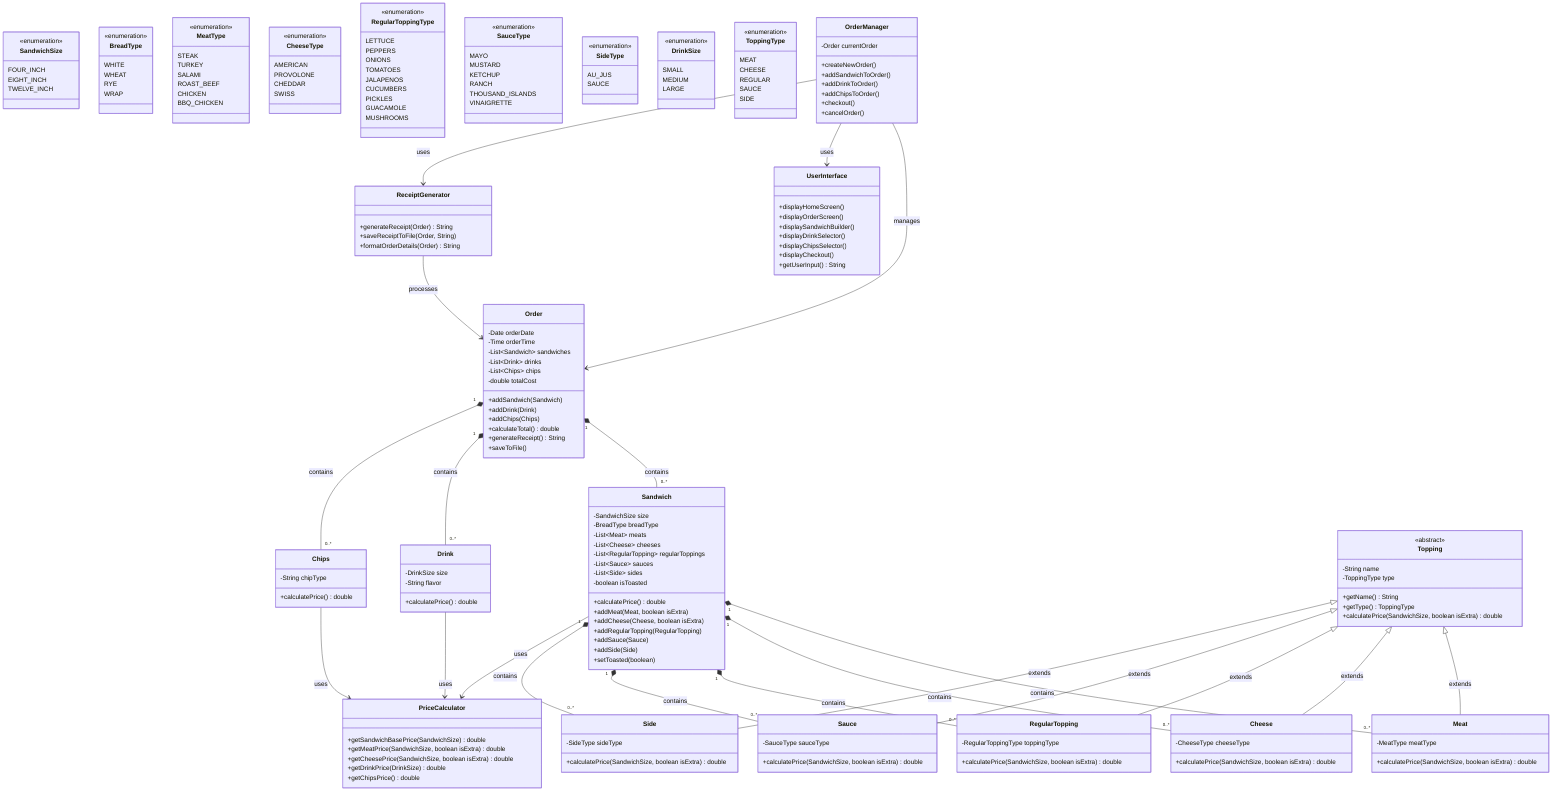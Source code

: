 classDiagram
    class Order {
        -Date orderDate
        -Time orderTime
        -List~Sandwich~ sandwiches
        -List~Drink~ drinks
        -List~Chips~ chips
        -double totalCost
        +addSandwich(Sandwich)
        +addDrink(Drink)
        +addChips(Chips)
        +calculateTotal() double
        +generateReceipt() String
        +saveToFile()
    }

    class Sandwich {
        -SandwichSize size
        -BreadType breadType
        -List~Meat~ meats
        -List~Cheese~ cheeses
        -List~RegularTopping~ regularToppings
        -List~Sauce~ sauces
        -List~Side~ sides
        -boolean isToasted
        +calculatePrice() double
        +addMeat(Meat, boolean isExtra)
        +addCheese(Cheese, boolean isExtra)
        +addRegularTopping(RegularTopping)
        +addSauce(Sauce)
        +addSide(Side)
        +setToasted(boolean)
    }

    class Drink {
        -DrinkSize size
        -String flavor
        +calculatePrice() double
    }

    class Chips {
        -String chipType
        +calculatePrice() double
    }

    class Topping {
        <<abstract>>
        -String name
        -ToppingType type
        +getName() String
        +getType() ToppingType
        +calculatePrice(SandwichSize, boolean isExtra) double
    }

    class Meat {
        -MeatType meatType
        +calculatePrice(SandwichSize, boolean isExtra) double
    }

    class Cheese {
        -CheeseType cheeseType
        +calculatePrice(SandwichSize, boolean isExtra) double
    }

    class RegularTopping {
        -RegularToppingType toppingType
        +calculatePrice(SandwichSize, boolean isExtra) double
    }

    class Sauce {
        -SauceType sauceType
        +calculatePrice(SandwichSize, boolean isExtra) double
    }

    class Side {
        -SideType sideType
        +calculatePrice(SandwichSize, boolean isExtra) double
    }

    class SandwichSize {
        <<enumeration>>
        FOUR_INCH
        EIGHT_INCH
        TWELVE_INCH
    }

    class BreadType {
        <<enumeration>>
        WHITE
        WHEAT
        RYE
        WRAP
    }

    class MeatType {
        <<enumeration>>
        STEAK
        TURKEY
        SALAMI
        ROAST_BEEF
        CHICKEN
        BBQ_CHICKEN
    }

    class CheeseType {
        <<enumeration>>
        AMERICAN
        PROVOLONE
        CHEDDAR
        SWISS
    }

    class RegularToppingType {
        <<enumeration>>
        LETTUCE
        PEPPERS
        ONIONS
        TOMATOES
        JALAPENOS
        CUCUMBERS
        PICKLES
        GUACAMOLE
        MUSHROOMS
    }

    class SauceType {
        <<enumeration>>
        MAYO
        MUSTARD
        KETCHUP
        RANCH
        THOUSAND_ISLANDS
        VINAIGRETTE
    }

    class SideType {
        <<enumeration>>
        AU_JUS
        SAUCE
    }

    class DrinkSize {
        <<enumeration>>
        SMALL
        MEDIUM
        LARGE
    }

    class ToppingType {
        <<enumeration>>
        MEAT
        CHEESE
        REGULAR
        SAUCE
        SIDE
    }

    class PriceCalculator {
        +getSandwichBasePrice(SandwichSize) double
        +getMeatPrice(SandwichSize, boolean isExtra) double
        +getCheesePrice(SandwichSize, boolean isExtra) double
        +getDrinkPrice(DrinkSize) double
        +getChipsPrice() double
    }

    class UserInterface {
        +displayHomeScreen()
        +displayOrderScreen()
        +displaySandwichBuilder()
        +displayDrinkSelector()
        +displayChipsSelector()
        +displayCheckout()
        +getUserInput() String
    }

    class OrderManager {
        -Order currentOrder
        +createNewOrder()
        +addSandwichToOrder()
        +addDrinkToOrder()
        +addChipsToOrder()
        +checkout()
        +cancelOrder()
    }

    class ReceiptGenerator {
        +generateReceipt(Order) String
        +saveReceiptToFile(Order, String)
        +formatOrderDetails(Order) String
    }

    %% Relationships
    Order "1" *-- "0..*" Sandwich : contains
    Order "1" *-- "0..*" Drink : contains
    Order "1" *-- "0..*" Chips : contains
    
    Sandwich "1" *-- "0..*" Meat : contains
    Sandwich "1" *-- "0..*" Cheese : contains
    Sandwich "1" *-- "0..*" RegularTopping : contains
    Sandwich "1" *-- "0..*" Sauce : contains
    Sandwich "1" *-- "0..*" Side : contains
    
    Topping <|-- Meat : extends
    Topping <|-- Cheese : extends
    Topping <|-- RegularTopping : extends
    Topping <|-- Sauce : extends
    Topping <|-- Side : extends
    
    OrderManager --> Order : manages
    OrderManager --> UserInterface : uses
    OrderManager --> ReceiptGenerator : uses
    
    Sandwich --> PriceCalculator : uses
    Drink --> PriceCalculator : uses
    Chips --> PriceCalculator : uses
    
    ReceiptGenerator --> Order : processes